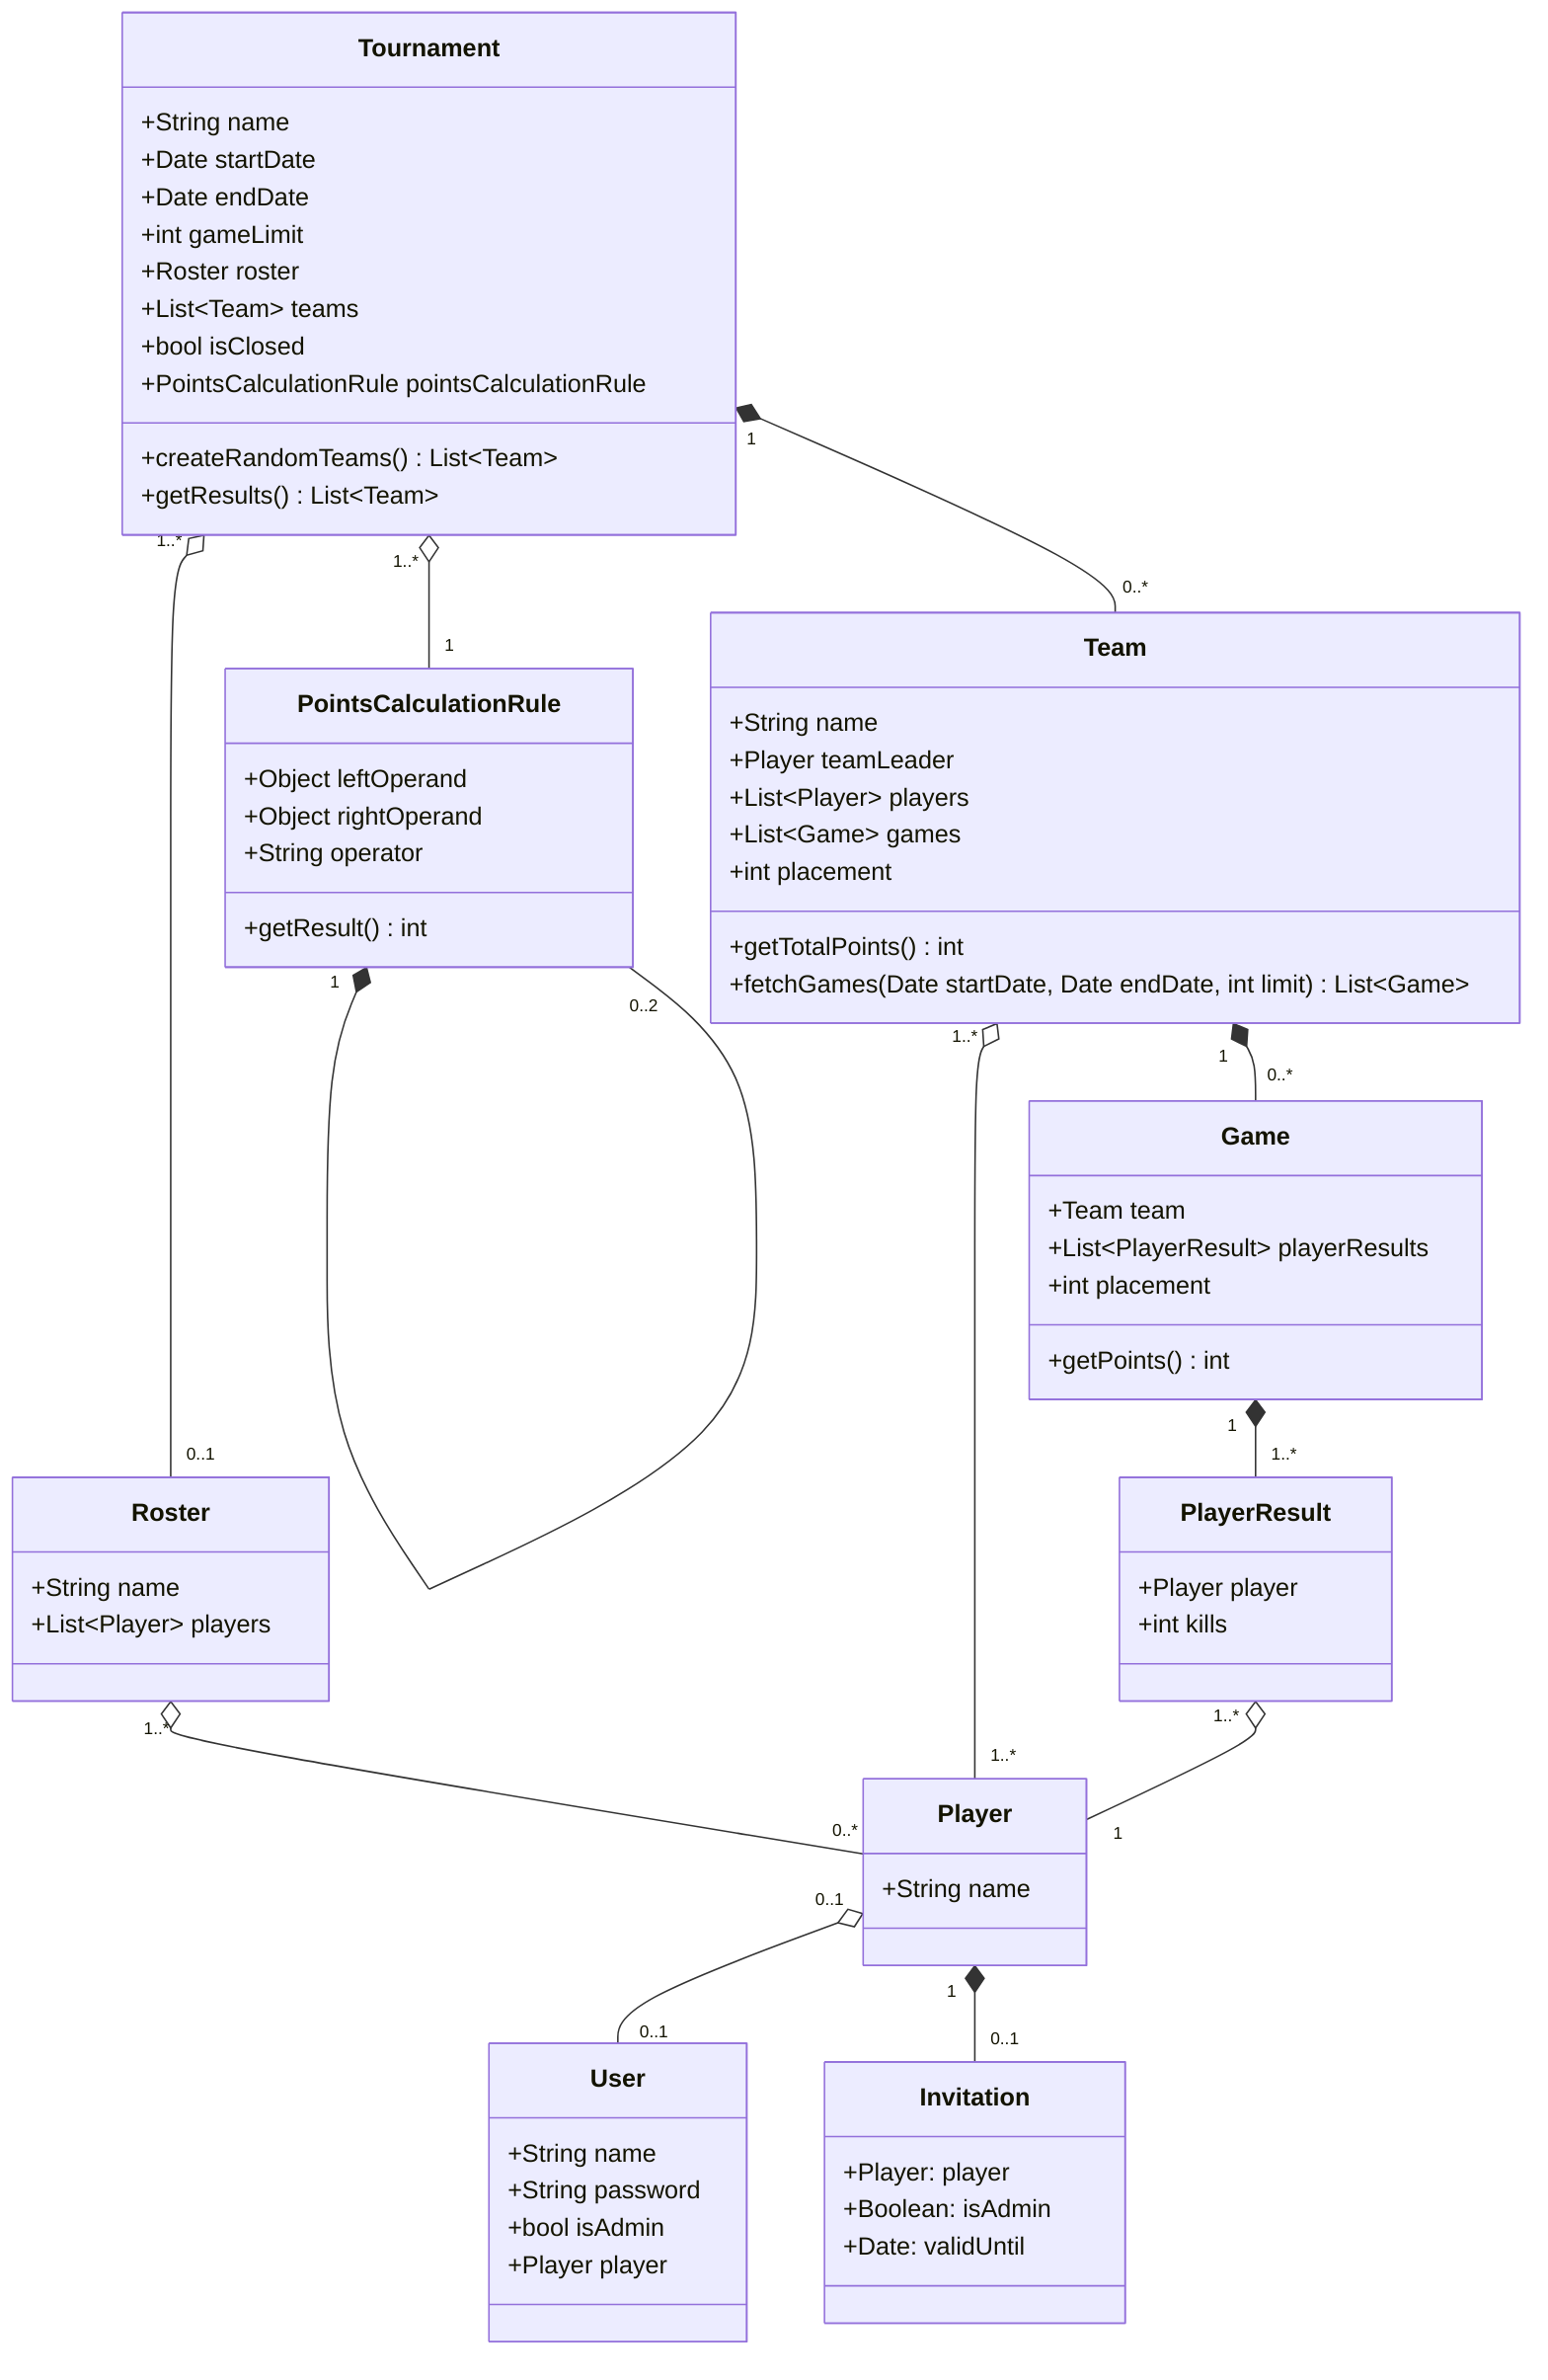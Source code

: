 classDiagram
  class Tournament {
    +String name
    +Date startDate
    +Date endDate
    +int gameLimit
    +Roster roster
    +List~Team~ teams
    +bool isClosed
    +PointsCalculationRule pointsCalculationRule

    +createRandomTeams() List~Team~
    +getResults() List~Team~
  }

  class Roster {
    +String name
    +List~Player~ players
  }

  class Player {
    +String name
  }

  class Team {
    +String name
    +Player teamLeader
    +List~Player~ players
    +List~Game~ games
    +int placement

    +getTotalPoints() int
    +fetchGames(Date startDate, Date endDate, int limit) List~Game~
  }

  class Game {
    +Team team
    +List~PlayerResult~ playerResults
    +int placement

    +getPoints() int
  }

  class PlayerResult {
    +Player player
    +int kills
  }

  class PointsCalculationRule {
    +Object leftOperand
    +Object rightOperand
    +String operator

    +getResult() int
  }

  class User {
    +String name
    +String password
    +bool isAdmin
    +Player player
  }

  class Invitation {
    +Player: player
    +Boolean: isAdmin
    +Date: validUntil
  }

  Tournament "1..*" o-- "0..1" Roster
  Tournament "1..*" o-- "1" PointsCalculationRule
  Tournament "1" *-- "0..*" Team
  Roster "1..*" o-- "0..*" Player
  Team "1..*" o-- "1..*" Player
  Team "1" *-- "0..*" Game
  Game "1" *-- "1..*" PlayerResult
  PlayerResult "1..*" o-- "1" Player
  PointsCalculationRule "1" *-- "0..2" PointsCalculationRule
  Player "0..1" o-- "0..1" User
  Player "1" *-- "0..1" Invitation